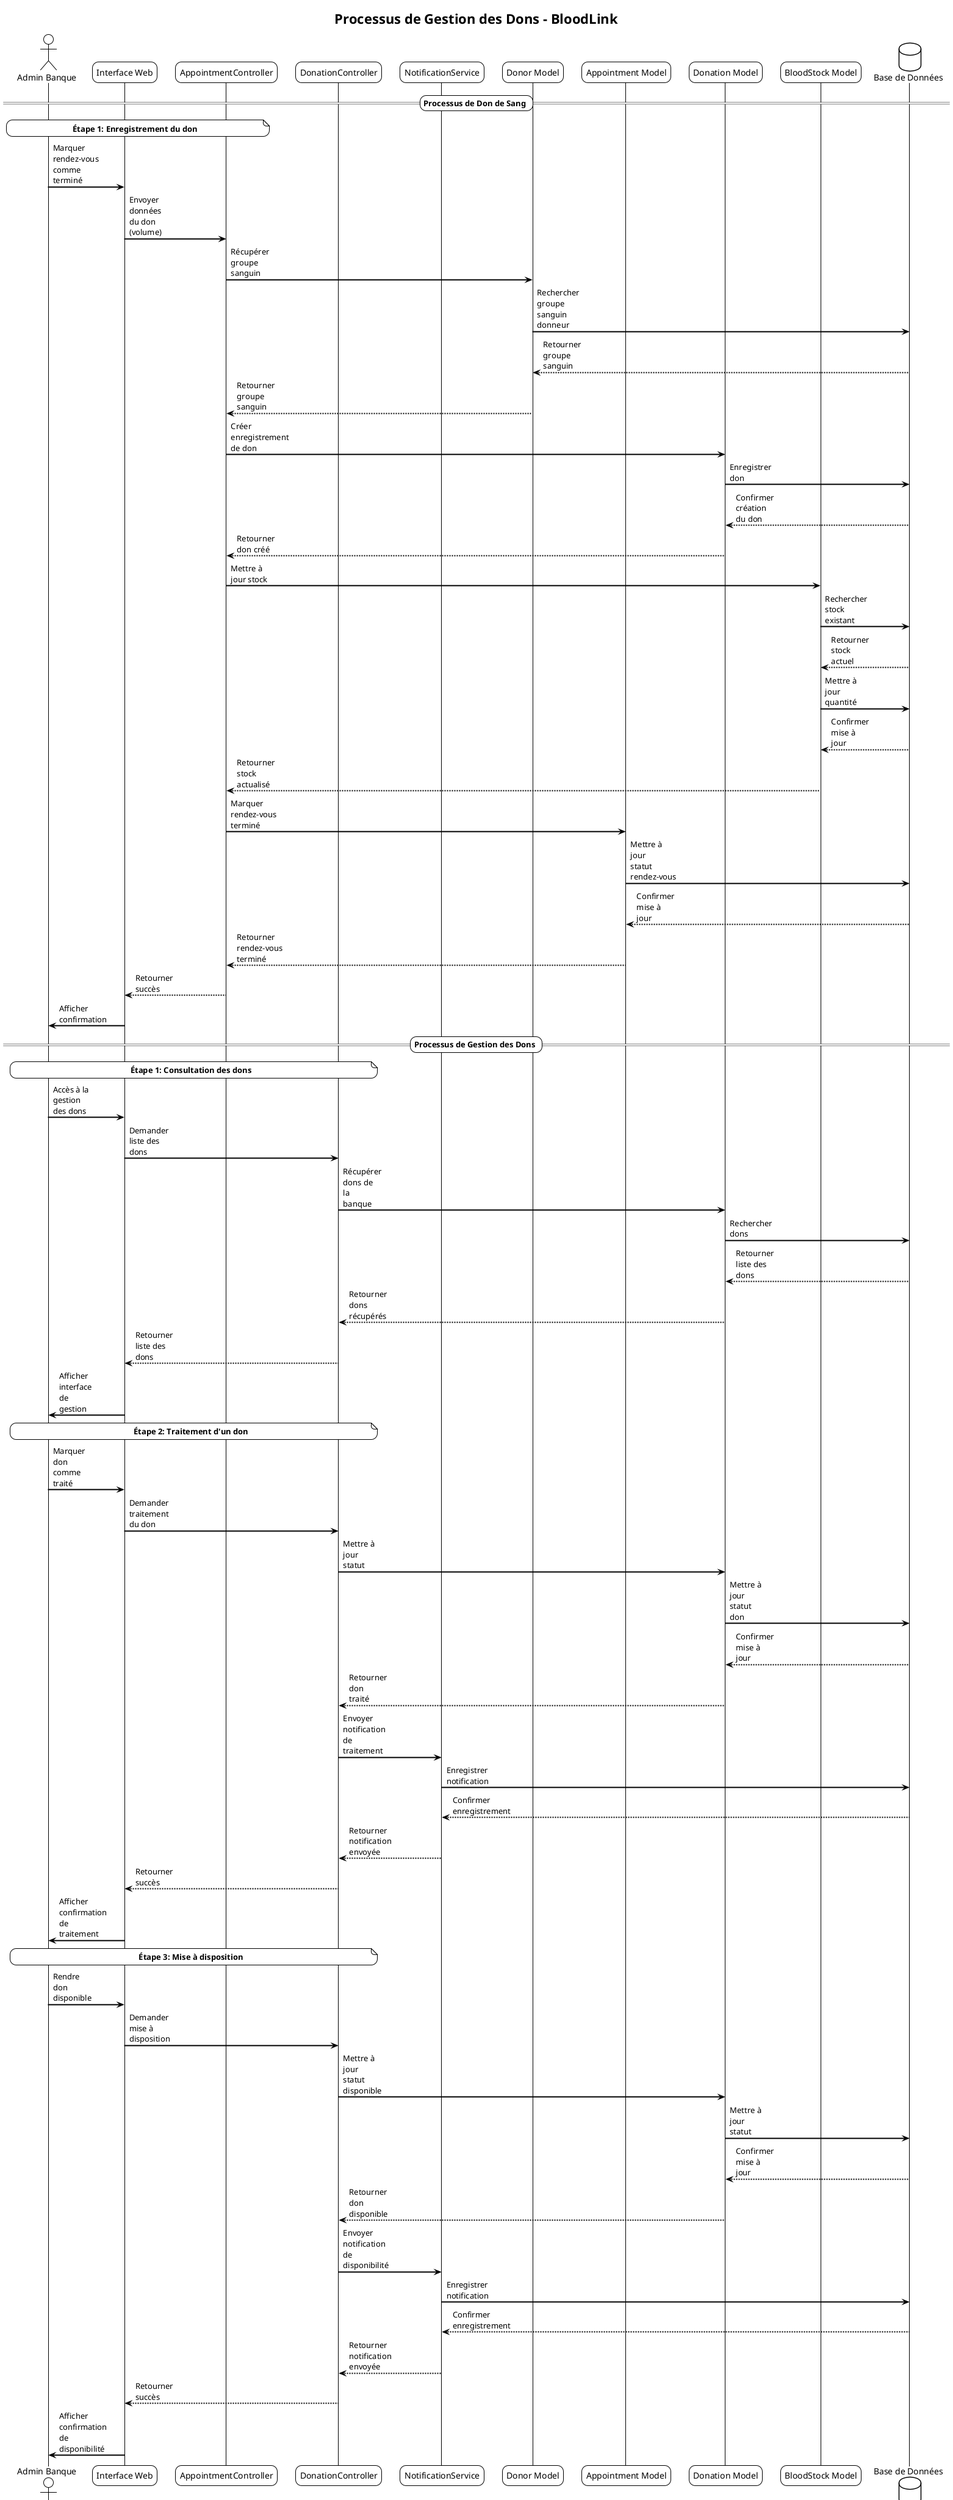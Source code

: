 @startuml Diagramme de Séquences - BloodLink - Gestion des Dons

!theme plain
skinparam backgroundColor #FFFFFF
skinparam sequenceArrowThickness 2
skinparam roundcorner 20
skinparam maxmessagesize 60

title **Processus de Gestion des Dons - BloodLink**

actor "Admin Banque" as BankAdmin

participant "Interface Web" as UI
participant "AppointmentController" as AppointmentCtrl
participant "DonationController" as DonationCtrl
participant "NotificationService" as NotifService
participant "Donor Model" as DonorModel
participant "Appointment Model" as AppointmentModel
participant "Donation Model" as DonationModel
participant "BloodStock Model" as StockModel

database "Base de Données" as DB

== **Processus de Don de Sang** ==

note over BankAdmin, AppointmentCtrl : **Étape 1: Enregistrement du don**
BankAdmin -> UI: Marquer rendez-vous comme terminé
UI -> AppointmentCtrl: Envoyer données du don (volume)

AppointmentCtrl -> DonorModel: Récupérer groupe sanguin
DonorModel -> DB: Rechercher groupe sanguin donneur
DB --> DonorModel: Retourner groupe sanguin
DonorModel --> AppointmentCtrl: Retourner groupe sanguin

AppointmentCtrl -> DonationModel: Créer enregistrement de don
DonationModel -> DB: Enregistrer don
DB --> DonationModel: Confirmer création du don
DonationModel --> AppointmentCtrl: Retourner don créé

AppointmentCtrl -> StockModel: Mettre à jour stock
StockModel -> DB: Rechercher stock existant
DB --> StockModel: Retourner stock actuel
StockModel -> DB: Mettre à jour quantité
DB --> StockModel: Confirmer mise à jour
StockModel --> AppointmentCtrl: Retourner stock actualisé

AppointmentCtrl -> AppointmentModel: Marquer rendez-vous terminé
AppointmentModel -> DB: Mettre à jour statut rendez-vous
DB --> AppointmentModel: Confirmer mise à jour
AppointmentModel --> AppointmentCtrl: Retourner rendez-vous terminé
AppointmentCtrl --> UI: Retourner succès
UI -> BankAdmin: Afficher confirmation

== **Processus de Gestion des Dons** ==

note over BankAdmin, DonationCtrl : **Étape 1: Consultation des dons**
BankAdmin -> UI: Accès à la gestion des dons
UI -> DonationCtrl: Demander liste des dons
DonationCtrl -> DonationModel: Récupérer dons de la banque
DonationModel -> DB: Rechercher dons
DB --> DonationModel: Retourner liste des dons
DonationModel --> DonationCtrl: Retourner dons récupérés
DonationCtrl --> UI: Retourner liste des dons
UI -> BankAdmin: Afficher interface de gestion

note over BankAdmin, DonationCtrl : **Étape 2: Traitement d'un don**
BankAdmin -> UI: Marquer don comme traité
UI -> DonationCtrl: Demander traitement du don
DonationCtrl -> DonationModel: Mettre à jour statut
DonationModel -> DB: Mettre à jour statut don
DB --> DonationModel: Confirmer mise à jour
DonationModel --> DonationCtrl: Retourner don traité

DonationCtrl -> NotifService: Envoyer notification de traitement
NotifService -> DB: Enregistrer notification
DB --> NotifService: Confirmer enregistrement
NotifService --> DonationCtrl: Retourner notification envoyée
DonationCtrl --> UI: Retourner succès
UI -> BankAdmin: Afficher confirmation de traitement

note over BankAdmin, DonationCtrl : **Étape 3: Mise à disposition**
BankAdmin -> UI: Rendre don disponible
UI -> DonationCtrl: Demander mise à disposition
DonationCtrl -> DonationModel: Mettre à jour statut disponible
DonationModel -> DB: Mettre à jour statut
DB --> DonationModel: Confirmer mise à jour
DonationModel --> DonationCtrl: Retourner don disponible

DonationCtrl -> NotifService: Envoyer notification de disponibilité
NotifService -> DB: Enregistrer notification
DB --> NotifService: Confirmer enregistrement
NotifService --> DonationCtrl: Retourner notification envoyée
DonationCtrl --> UI: Retourner succès
UI -> BankAdmin: Afficher confirmation de disponibilité

@enduml
